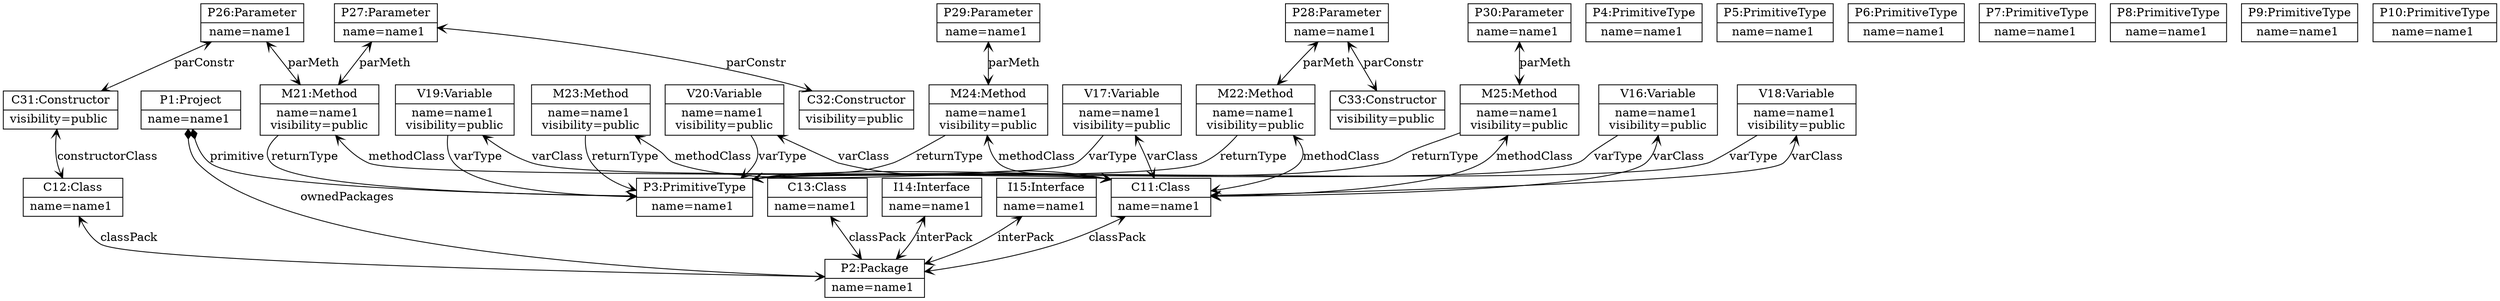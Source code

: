 Graph g{ 
struct1 -- struct2 [arrowtail=diamond,arrowhead=none,dir=both,label="ownedPackages"]   ;
struct1 -- struct3 [arrowtail=diamond,arrowhead=none,dir=both,label="primitive"]   ;
struct1 [shape=record,label="{P1:Project| name=name1 \n}"]; 
struct2 [shape=record,label="{P2:Package| name=name1 \n}"];
struct3 [shape=record,label="{P3:PrimitiveType| name=name1 \n}"];
struct4 [shape=record,label="{P4:PrimitiveType| name=name1 \n}"];
struct5 [shape=record,label="{P5:PrimitiveType| name=name1 \n}"];
struct6 [shape=record,label="{P6:PrimitiveType| name=name1 \n}"];
struct7 [shape=record,label="{P7:PrimitiveType| name=name1 \n}"];
struct8 [shape=record,label="{P8:PrimitiveType| name=name1 \n}"];
struct9 [shape=record,label="{P9:PrimitiveType| name=name1 \n}"];
struct10 [shape=record,label="{P10:PrimitiveType| name=name1 \n}"];
struct11 -- struct2 [arrowhead=open,arrowtail=open,dir=both,label="classPack"]   ;
struct11 [shape=record,label="{C11:Class| name=name1 \n}"];
struct12 -- struct2 [arrowhead=open,arrowtail=open,dir=both,label="classPack"]   ;
struct12 [shape=record,label="{C12:Class| name=name1 \n}"];
struct13 -- struct2 [arrowhead=open,arrowtail=open,dir=both,label="classPack"]   ;
struct13 [shape=record,label="{C13:Class| name=name1 \n}"];
struct14 -- struct2 [arrowhead=open,arrowtail=open,dir=both,label="interPack"]   ;
struct14 [shape=record,label="{I14:Interface| name=name1 \n}"];
struct15 -- struct2 [arrowhead=open,arrowtail=open,dir=both,label="interPack"]   ;
struct15 [shape=record,label="{I15:Interface| name=name1 \n}"];
struct16 -- struct11 [arrowhead=open,arrowtail=open,dir=both,label="varClass"]   ;
struct16 -- struct3 [arrowhead=open,arrowtail=open,dir=forward,label="varType"]   ;
struct16 [shape=record,label="{V16:Variable| name=name1 \n visibility=public \n}"];
struct17 -- struct11 [arrowhead=open,arrowtail=open,dir=both,label="varClass"]   ;
struct17 -- struct3 [arrowhead=open,arrowtail=open,dir=forward,label="varType"]   ;
struct17 [shape=record,label="{V17:Variable| name=name1 \n visibility=public \n}"];
struct18 -- struct11 [arrowhead=open,arrowtail=open,dir=both,label="varClass"]   ;
struct18 -- struct3 [arrowhead=open,arrowtail=open,dir=forward,label="varType"]   ;
struct18 [shape=record,label="{V18:Variable| name=name1 \n visibility=public \n}"];
struct19 -- struct11 [arrowhead=open,arrowtail=open,dir=both,label="varClass"]   ;
struct19 -- struct3 [arrowhead=open,arrowtail=open,dir=forward,label="varType"]   ;
struct19 [shape=record,label="{V19:Variable| name=name1 \n visibility=public \n}"];
struct20 -- struct11 [arrowhead=open,arrowtail=open,dir=both,label="varClass"]   ;
struct20 -- struct3 [arrowhead=open,arrowtail=open,dir=forward,label="varType"]   ;
struct20 [shape=record,label="{V20:Variable| name=name1 \n visibility=public \n}"];
struct21 -- struct11 [arrowhead=open,arrowtail=open,dir=both,label="methodClass"]   ;
struct21 -- struct3 [arrowhead=open,arrowtail=open,dir=forward,label="returnType"]   ;
struct21 [shape=record,label="{M21:Method| name=name1 \n visibility=public \n}"];
struct22 -- struct11 [arrowhead=open,arrowtail=open,dir=both,label="methodClass"]   ;
struct22 -- struct3 [arrowhead=open,arrowtail=open,dir=forward,label="returnType"]   ;
struct22 [shape=record,label="{M22:Method| name=name1 \n visibility=public \n}"];
struct23 -- struct11 [arrowhead=open,arrowtail=open,dir=both,label="methodClass"]   ;
struct23 -- struct3 [arrowhead=open,arrowtail=open,dir=forward,label="returnType"]   ;
struct23 [shape=record,label="{M23:Method| name=name1 \n visibility=public \n}"];
struct24 -- struct11 [arrowhead=open,arrowtail=open,dir=both,label="methodClass"]   ;
struct24 -- struct3 [arrowhead=open,arrowtail=open,dir=forward,label="returnType"]   ;
struct24 [shape=record,label="{M24:Method| name=name1 \n visibility=public \n}"];
struct25 -- struct11 [arrowhead=open,arrowtail=open,dir=both,label="methodClass"]   ;
struct25 -- struct3 [arrowhead=open,arrowtail=open,dir=forward,label="returnType"]   ;
struct25 [shape=record,label="{M25:Method| name=name1 \n visibility=public \n}"];
struct26 -- struct21 [arrowhead=open,arrowtail=open,dir=both,label="parMeth"]   ;
struct26 -- struct31 [arrowhead=open,arrowtail=open,dir=both,label="parConstr"]   ;
struct26 [shape=record,label="{P26:Parameter| name=name1 \n}"];
struct27 -- struct21 [arrowhead=open,arrowtail=open,dir=both,label="parMeth"]   ;
struct27 -- struct32 [arrowhead=open,arrowtail=open,dir=both,label="parConstr"]   ;
struct27 [shape=record,label="{P27:Parameter| name=name1 \n}"];
struct28 -- struct22 [arrowhead=open,arrowtail=open,dir=both,label="parMeth"]   ;
struct28 -- struct33 [arrowhead=open,arrowtail=open,dir=both,label="parConstr"]   ;
struct28 [shape=record,label="{P28:Parameter| name=name1 \n}"];
struct29 -- struct24 [arrowhead=open,arrowtail=open,dir=both,label="parMeth"]   ;
struct29 [shape=record,label="{P29:Parameter| name=name1 \n}"];
struct30 -- struct25 [arrowhead=open,arrowtail=open,dir=both,label="parMeth"]   ;
struct30 [shape=record,label="{P30:Parameter| name=name1 \n}"];
struct31 -- struct12 [arrowhead=open,arrowtail=open,dir=both,label="constructorClass"]   ;
struct31 [shape=record,label="{C31:Constructor| visibility=public \n}"];
struct32 [shape=record,label="{C32:Constructor| visibility=public \n}"];
struct33 [shape=record,label="{C33:Constructor| visibility=public \n}"];
} 
